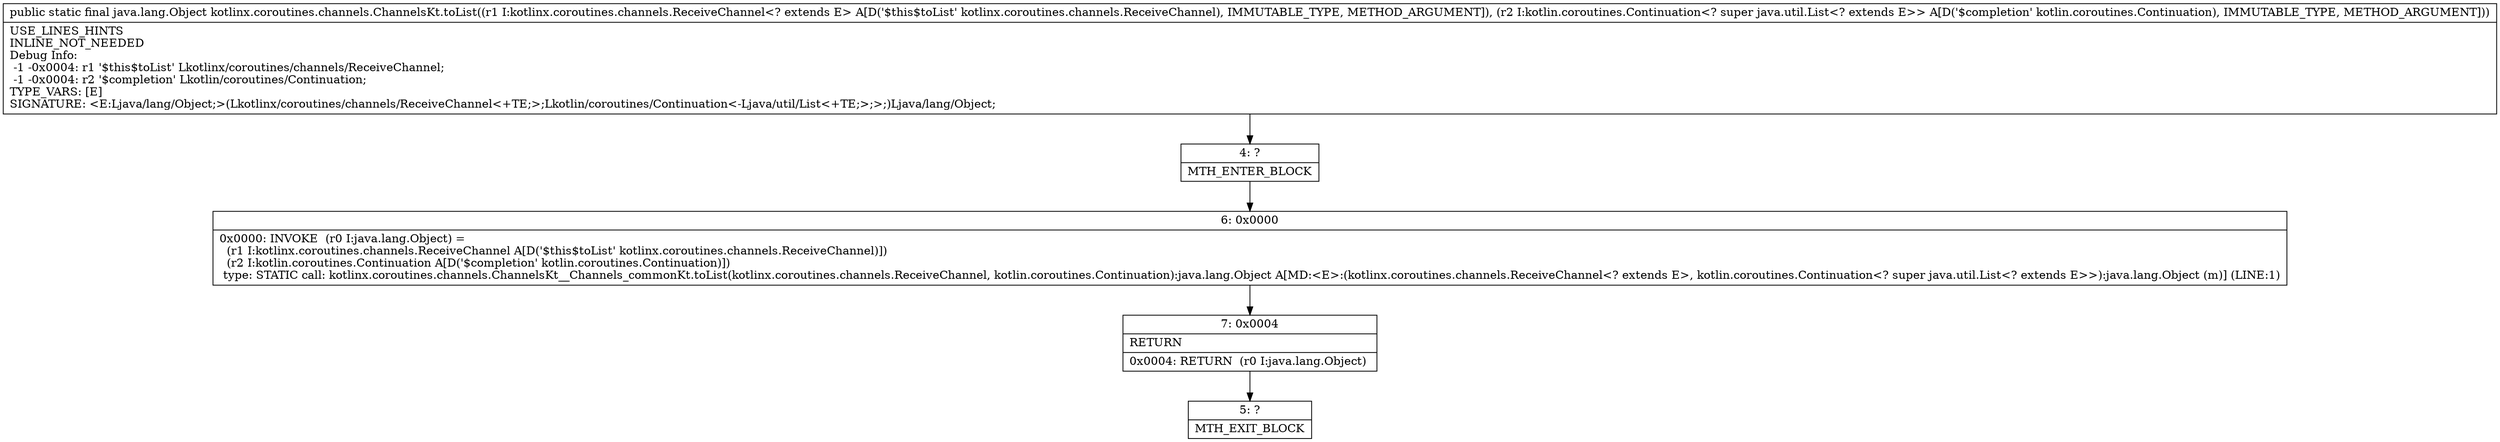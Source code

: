 digraph "CFG forkotlinx.coroutines.channels.ChannelsKt.toList(Lkotlinx\/coroutines\/channels\/ReceiveChannel;Lkotlin\/coroutines\/Continuation;)Ljava\/lang\/Object;" {
Node_4 [shape=record,label="{4\:\ ?|MTH_ENTER_BLOCK\l}"];
Node_6 [shape=record,label="{6\:\ 0x0000|0x0000: INVOKE  (r0 I:java.lang.Object) = \l  (r1 I:kotlinx.coroutines.channels.ReceiveChannel A[D('$this$toList' kotlinx.coroutines.channels.ReceiveChannel)])\l  (r2 I:kotlin.coroutines.Continuation A[D('$completion' kotlin.coroutines.Continuation)])\l type: STATIC call: kotlinx.coroutines.channels.ChannelsKt__Channels_commonKt.toList(kotlinx.coroutines.channels.ReceiveChannel, kotlin.coroutines.Continuation):java.lang.Object A[MD:\<E\>:(kotlinx.coroutines.channels.ReceiveChannel\<? extends E\>, kotlin.coroutines.Continuation\<? super java.util.List\<? extends E\>\>):java.lang.Object (m)] (LINE:1)\l}"];
Node_7 [shape=record,label="{7\:\ 0x0004|RETURN\l|0x0004: RETURN  (r0 I:java.lang.Object) \l}"];
Node_5 [shape=record,label="{5\:\ ?|MTH_EXIT_BLOCK\l}"];
MethodNode[shape=record,label="{public static final java.lang.Object kotlinx.coroutines.channels.ChannelsKt.toList((r1 I:kotlinx.coroutines.channels.ReceiveChannel\<? extends E\> A[D('$this$toList' kotlinx.coroutines.channels.ReceiveChannel), IMMUTABLE_TYPE, METHOD_ARGUMENT]), (r2 I:kotlin.coroutines.Continuation\<? super java.util.List\<? extends E\>\> A[D('$completion' kotlin.coroutines.Continuation), IMMUTABLE_TYPE, METHOD_ARGUMENT]))  | USE_LINES_HINTS\lINLINE_NOT_NEEDED\lDebug Info:\l  \-1 \-0x0004: r1 '$this$toList' Lkotlinx\/coroutines\/channels\/ReceiveChannel;\l  \-1 \-0x0004: r2 '$completion' Lkotlin\/coroutines\/Continuation;\lTYPE_VARS: [E]\lSIGNATURE: \<E:Ljava\/lang\/Object;\>(Lkotlinx\/coroutines\/channels\/ReceiveChannel\<+TE;\>;Lkotlin\/coroutines\/Continuation\<\-Ljava\/util\/List\<+TE;\>;\>;)Ljava\/lang\/Object;\l}"];
MethodNode -> Node_4;Node_4 -> Node_6;
Node_6 -> Node_7;
Node_7 -> Node_5;
}

